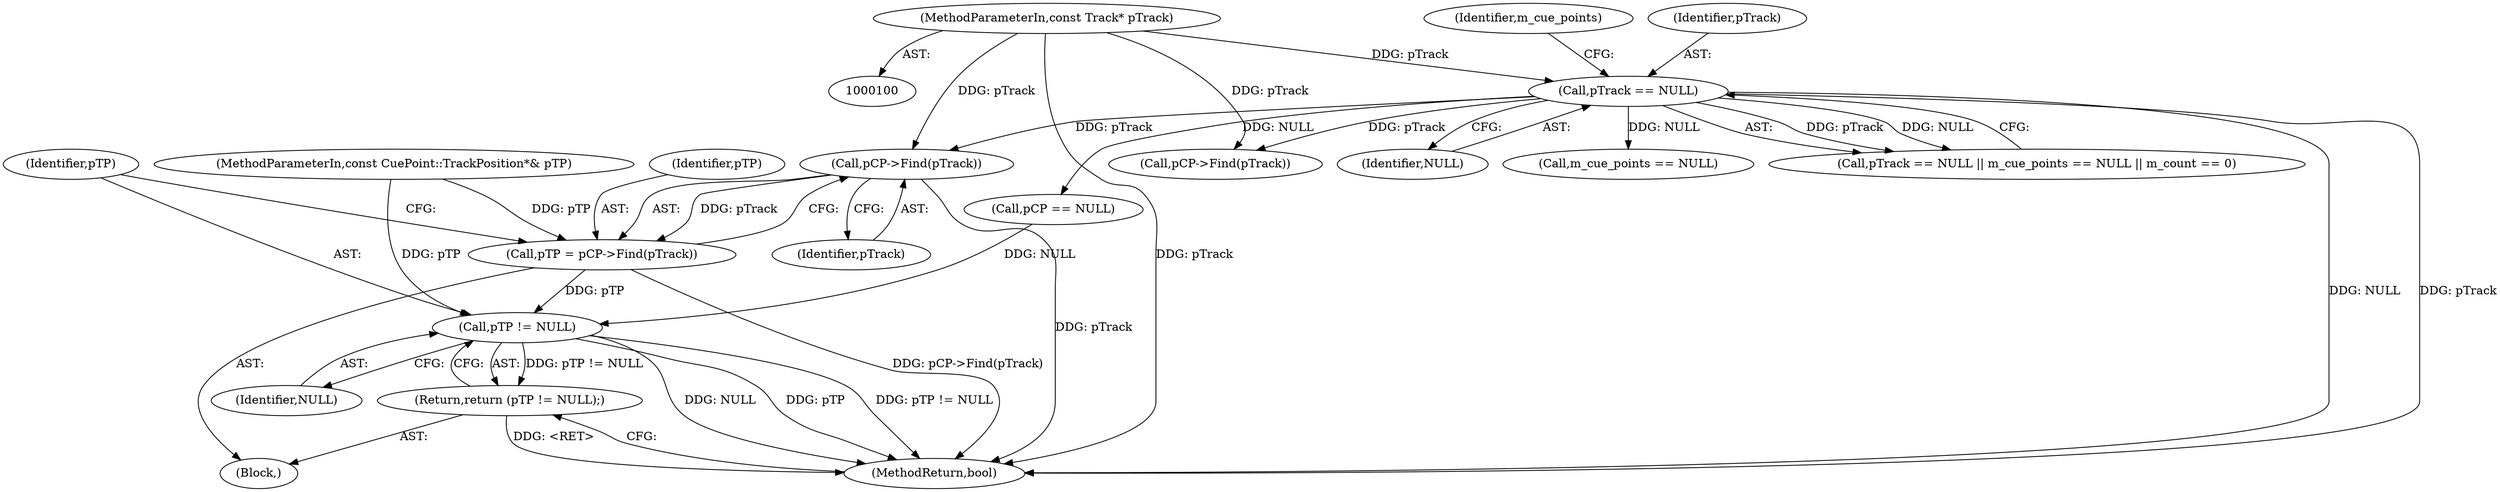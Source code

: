 digraph "0_Android_cc274e2abe8b2a6698a5c47d8aa4bb45f1f9538d_9@pointer" {
"1000158" [label="(Call,pCP->Find(pTrack))"];
"1000112" [label="(Call,pTrack == NULL)"];
"1000102" [label="(MethodParameterIn,const Track* pTrack)"];
"1000156" [label="(Call,pTP = pCP->Find(pTrack))"];
"1000161" [label="(Call,pTP != NULL)"];
"1000160" [label="(Return,return (pTP != NULL);)"];
"1000256" [label="(MethodReturn,bool)"];
"1000113" [label="(Identifier,pTrack)"];
"1000145" [label="(Call,pCP == NULL)"];
"1000161" [label="(Call,pTP != NULL)"];
"1000155" [label="(Block,)"];
"1000163" [label="(Identifier,NULL)"];
"1000250" [label="(Call,pCP->Find(pTrack))"];
"1000162" [label="(Identifier,pTP)"];
"1000114" [label="(Identifier,NULL)"];
"1000116" [label="(Call,m_cue_points == NULL)"];
"1000159" [label="(Identifier,pTrack)"];
"1000111" [label="(Call,pTrack == NULL || m_cue_points == NULL || m_count == 0)"];
"1000117" [label="(Identifier,m_cue_points)"];
"1000157" [label="(Identifier,pTP)"];
"1000158" [label="(Call,pCP->Find(pTrack))"];
"1000112" [label="(Call,pTrack == NULL)"];
"1000156" [label="(Call,pTP = pCP->Find(pTrack))"];
"1000104" [label="(MethodParameterIn,const CuePoint::TrackPosition*& pTP)"];
"1000160" [label="(Return,return (pTP != NULL);)"];
"1000102" [label="(MethodParameterIn,const Track* pTrack)"];
"1000158" -> "1000156"  [label="AST: "];
"1000158" -> "1000159"  [label="CFG: "];
"1000159" -> "1000158"  [label="AST: "];
"1000156" -> "1000158"  [label="CFG: "];
"1000158" -> "1000256"  [label="DDG: pTrack"];
"1000158" -> "1000156"  [label="DDG: pTrack"];
"1000112" -> "1000158"  [label="DDG: pTrack"];
"1000102" -> "1000158"  [label="DDG: pTrack"];
"1000112" -> "1000111"  [label="AST: "];
"1000112" -> "1000114"  [label="CFG: "];
"1000113" -> "1000112"  [label="AST: "];
"1000114" -> "1000112"  [label="AST: "];
"1000117" -> "1000112"  [label="CFG: "];
"1000111" -> "1000112"  [label="CFG: "];
"1000112" -> "1000256"  [label="DDG: NULL"];
"1000112" -> "1000256"  [label="DDG: pTrack"];
"1000112" -> "1000111"  [label="DDG: pTrack"];
"1000112" -> "1000111"  [label="DDG: NULL"];
"1000102" -> "1000112"  [label="DDG: pTrack"];
"1000112" -> "1000116"  [label="DDG: NULL"];
"1000112" -> "1000145"  [label="DDG: NULL"];
"1000112" -> "1000250"  [label="DDG: pTrack"];
"1000102" -> "1000100"  [label="AST: "];
"1000102" -> "1000256"  [label="DDG: pTrack"];
"1000102" -> "1000250"  [label="DDG: pTrack"];
"1000156" -> "1000155"  [label="AST: "];
"1000157" -> "1000156"  [label="AST: "];
"1000162" -> "1000156"  [label="CFG: "];
"1000156" -> "1000256"  [label="DDG: pCP->Find(pTrack)"];
"1000104" -> "1000156"  [label="DDG: pTP"];
"1000156" -> "1000161"  [label="DDG: pTP"];
"1000161" -> "1000160"  [label="AST: "];
"1000161" -> "1000163"  [label="CFG: "];
"1000162" -> "1000161"  [label="AST: "];
"1000163" -> "1000161"  [label="AST: "];
"1000160" -> "1000161"  [label="CFG: "];
"1000161" -> "1000256"  [label="DDG: NULL"];
"1000161" -> "1000256"  [label="DDG: pTP"];
"1000161" -> "1000256"  [label="DDG: pTP != NULL"];
"1000161" -> "1000160"  [label="DDG: pTP != NULL"];
"1000104" -> "1000161"  [label="DDG: pTP"];
"1000145" -> "1000161"  [label="DDG: NULL"];
"1000160" -> "1000155"  [label="AST: "];
"1000256" -> "1000160"  [label="CFG: "];
"1000160" -> "1000256"  [label="DDG: <RET>"];
}
